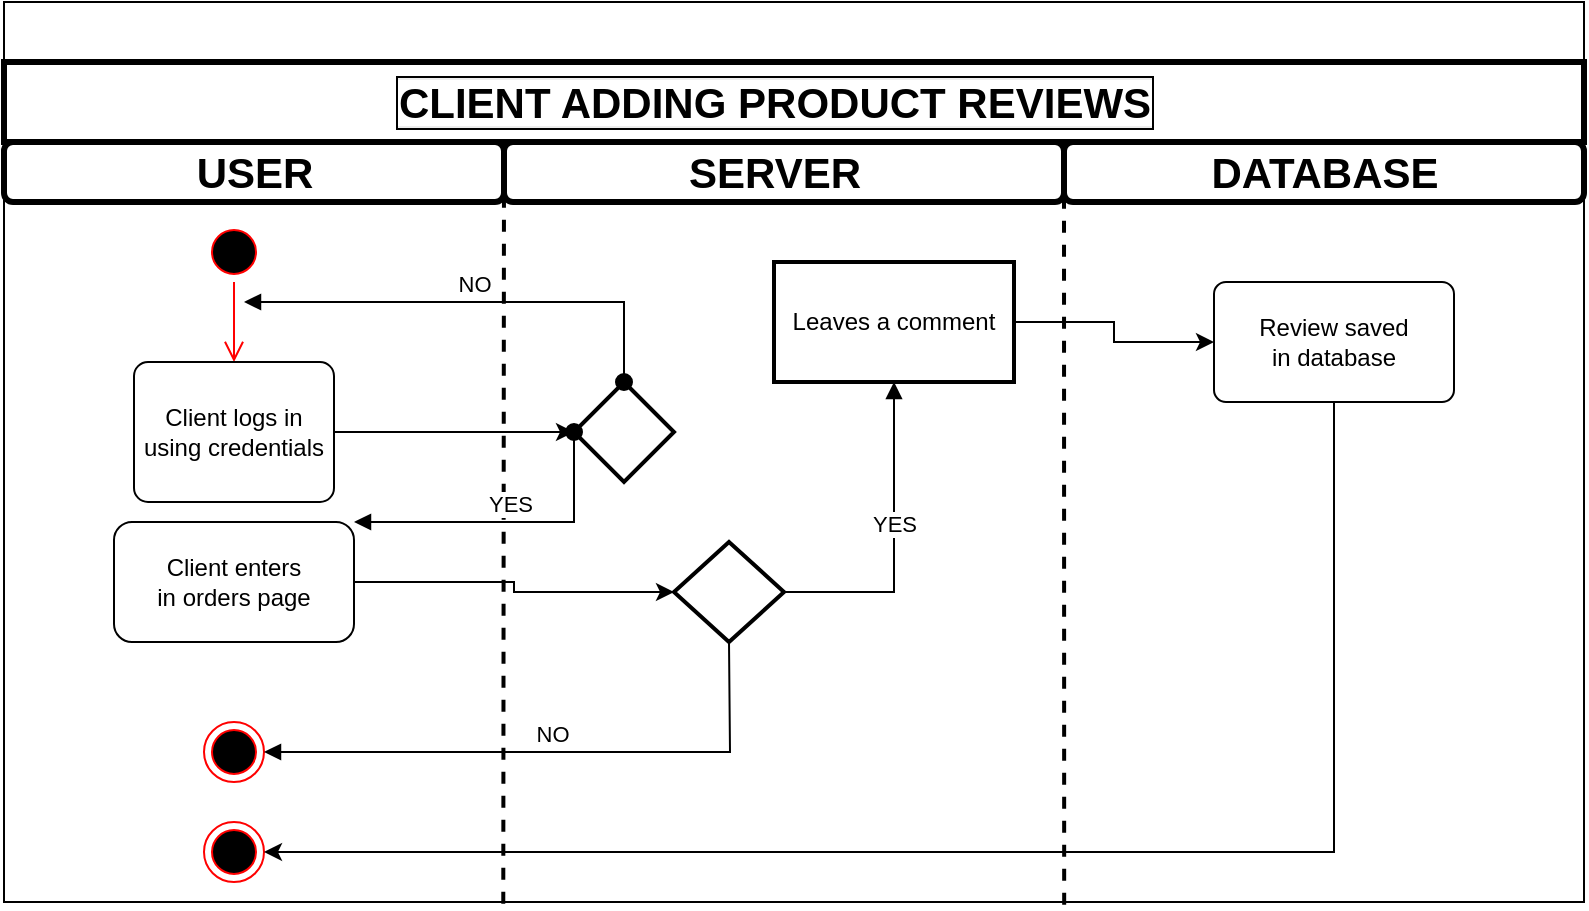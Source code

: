 <?xml version="1.0" encoding="UTF-8"?>
<mxfile version="18.0.1" type="device"><diagram id="L5hLdaRosyA88mIIeJF_" name="Page-1"><mxGraphModel dx="936" dy="1525" grid="1" gridSize="10" guides="1" tooltips="1" connect="1" arrows="1" fold="1" page="1" pageScale="1" pageWidth="850" pageHeight="1100" math="0" shadow="0"><root><mxCell id="0"/><mxCell id="1" parent="0"/><mxCell id="hXz7yTk3LS4BJlBI1gq3-2" value="" style="rounded=0;whiteSpace=wrap;html=1;fillColor=#FFFFFF;" parent="1" vertex="1"><mxGeometry x="40" y="-20" width="790" height="450" as="geometry"/></mxCell><mxCell id="hXz7yTk3LS4BJlBI1gq3-4" value="" style="rounded=0;whiteSpace=wrap;html=1;fontFamily=Helvetica;align=center;strokeWidth=3;fillColor=#FFFFFF;" parent="1" vertex="1"><mxGeometry x="40" y="10" width="790" height="40" as="geometry"/></mxCell><mxCell id="hXz7yTk3LS4BJlBI1gq3-5" value="&lt;font style=&quot;background-color: rgb(255, 255, 255);&quot;&gt;CLIENT ADDING PRODUCT REVIEWS&lt;/font&gt;" style="text;html=1;resizable=0;autosize=1;align=center;verticalAlign=middle;points=[];fillColor=none;strokeColor=none;rounded=0;fontFamily=Helvetica;fontSize=21;fontStyle=1;perimeterSpacing=0;horizontal=1;labelBorderColor=default;labelBackgroundColor=#EDEDED;" parent="1" vertex="1"><mxGeometry x="230" y="15" width="390" height="30" as="geometry"/></mxCell><mxCell id="hXz7yTk3LS4BJlBI1gq3-7" value="" style="rounded=1;whiteSpace=wrap;html=1;fontFamily=Helvetica;fontSize=21;strokeColor=#000000;strokeWidth=3;" parent="1" vertex="1"><mxGeometry x="40" y="50" width="250" height="30" as="geometry"/></mxCell><mxCell id="hXz7yTk3LS4BJlBI1gq3-8" value="" style="rounded=1;whiteSpace=wrap;html=1;fontFamily=Helvetica;fontSize=21;strokeColor=#000000;strokeWidth=3;labelBackgroundColor=#CCCCCC;" parent="1" vertex="1"><mxGeometry x="290" y="50" width="280" height="30" as="geometry"/></mxCell><mxCell id="hXz7yTk3LS4BJlBI1gq3-9" value="" style="rounded=1;whiteSpace=wrap;html=1;fontFamily=Helvetica;fontSize=21;strokeColor=#000000;strokeWidth=3;labelBackgroundColor=#CCCCCC;labelBorderColor=none;" parent="1" vertex="1"><mxGeometry x="570" y="50" width="260" height="30" as="geometry"/></mxCell><mxCell id="hXz7yTk3LS4BJlBI1gq3-10" value="USER" style="text;html=1;resizable=0;autosize=1;align=center;verticalAlign=middle;points=[];fillColor=none;strokeColor=none;rounded=0;fontFamily=Helvetica;fontSize=21;fontStyle=1" parent="1" vertex="1"><mxGeometry x="130" y="50" width="70" height="30" as="geometry"/></mxCell><mxCell id="hXz7yTk3LS4BJlBI1gq3-11" value="SERVER" style="text;html=1;resizable=0;autosize=1;align=center;verticalAlign=middle;points=[];fillColor=none;strokeColor=none;rounded=0;fontFamily=Helvetica;fontSize=21;fontStyle=1" parent="1" vertex="1"><mxGeometry x="375" y="50" width="100" height="30" as="geometry"/></mxCell><mxCell id="hXz7yTk3LS4BJlBI1gq3-12" value="DATABASE" style="text;html=1;resizable=0;autosize=1;align=center;verticalAlign=middle;points=[];fillColor=none;strokeColor=none;rounded=0;fontFamily=Helvetica;fontSize=21;fontStyle=1" parent="1" vertex="1"><mxGeometry x="635" y="50" width="130" height="30" as="geometry"/></mxCell><mxCell id="hXz7yTk3LS4BJlBI1gq3-13" value="" style="endArrow=none;html=1;rounded=0;fontFamily=Helvetica;fontSize=21;entryX=0;entryY=0.25;entryDx=0;entryDy=0;exitX=0.316;exitY=1.002;exitDx=0;exitDy=0;exitPerimeter=0;strokeWidth=2;dashed=1;" parent="1" source="hXz7yTk3LS4BJlBI1gq3-2" target="hXz7yTk3LS4BJlBI1gq3-8" edge="1"><mxGeometry width="50" height="50" relative="1" as="geometry"><mxPoint x="470" y="240" as="sourcePoint"/><mxPoint x="520" y="190" as="targetPoint"/></mxGeometry></mxCell><mxCell id="hXz7yTk3LS4BJlBI1gq3-14" value="" style="endArrow=none;html=1;rounded=0;fontFamily=Helvetica;fontSize=21;entryX=1;entryY=0.25;entryDx=0;entryDy=0;exitX=0.671;exitY=1.003;exitDx=0;exitDy=0;exitPerimeter=0;strokeWidth=2;dashed=1;" parent="1" source="hXz7yTk3LS4BJlBI1gq3-2" target="hXz7yTk3LS4BJlBI1gq3-8" edge="1"><mxGeometry width="50" height="50" relative="1" as="geometry"><mxPoint x="470" y="240" as="sourcePoint"/><mxPoint x="520" y="190" as="targetPoint"/></mxGeometry></mxCell><mxCell id="IkNqEK43_VEfcJNewFT2-2" value="" style="ellipse;html=1;shape=startState;fillColor=#000000;strokeColor=#ff0000;labelBackgroundColor=#FFFFFF;" parent="1" vertex="1"><mxGeometry x="140" y="90" width="30" height="30" as="geometry"/></mxCell><mxCell id="IkNqEK43_VEfcJNewFT2-3" value="" style="edgeStyle=orthogonalEdgeStyle;html=1;verticalAlign=bottom;endArrow=open;endSize=8;strokeColor=#ff0000;rounded=0;entryX=0.5;entryY=0;entryDx=0;entryDy=0;" parent="1" source="IkNqEK43_VEfcJNewFT2-2" target="IkNqEK43_VEfcJNewFT2-4" edge="1"><mxGeometry relative="1" as="geometry"><mxPoint x="155" y="185" as="targetPoint"/></mxGeometry></mxCell><mxCell id="gz_R1X_FKaRHvT9rbzzX-13" style="edgeStyle=orthogonalEdgeStyle;rounded=0;orthogonalLoop=1;jettySize=auto;html=1;entryX=0;entryY=0.5;entryDx=0;entryDy=0;entryPerimeter=0;" edge="1" parent="1" source="IkNqEK43_VEfcJNewFT2-4" target="gz_R1X_FKaRHvT9rbzzX-1"><mxGeometry relative="1" as="geometry"><mxPoint x="330" y="195" as="targetPoint"/></mxGeometry></mxCell><mxCell id="IkNqEK43_VEfcJNewFT2-4" value="Client logs in&lt;br&gt;using credentials" style="rounded=1;arcSize=10;whiteSpace=wrap;html=1;align=center;labelBackgroundColor=#FFFFFF;strokeColor=#000000;fillColor=#FFFFFF;" parent="1" vertex="1"><mxGeometry x="105" y="160" width="100" height="70" as="geometry"/></mxCell><mxCell id="IkNqEK43_VEfcJNewFT2-14" value="" style="ellipse;html=1;shape=endState;fillColor=#000000;strokeColor=#ff0000;labelBackgroundColor=#FFFFFF;" parent="1" vertex="1"><mxGeometry x="140" y="390" width="30" height="30" as="geometry"/></mxCell><mxCell id="IkNqEK43_VEfcJNewFT2-22" value="" style="ellipse;html=1;shape=endState;fillColor=#000000;strokeColor=#ff0000;labelBackgroundColor=#FFFFFF;" parent="1" vertex="1"><mxGeometry x="140" y="340" width="30" height="30" as="geometry"/></mxCell><mxCell id="gz_R1X_FKaRHvT9rbzzX-19" style="edgeStyle=orthogonalEdgeStyle;rounded=0;orthogonalLoop=1;jettySize=auto;html=1;entryX=1;entryY=0.5;entryDx=0;entryDy=0;" edge="1" parent="1" source="IkNqEK43_VEfcJNewFT2-52" target="IkNqEK43_VEfcJNewFT2-14"><mxGeometry relative="1" as="geometry"><Array as="points"><mxPoint x="705" y="405"/></Array></mxGeometry></mxCell><mxCell id="IkNqEK43_VEfcJNewFT2-52" value="Review saved&lt;br&gt;in database" style="whiteSpace=wrap;html=1;fillColor=#FFFFFF;strokeColor=#000000;rounded=1;arcSize=10;labelBackgroundColor=#FFFFFF;" parent="1" vertex="1"><mxGeometry x="645" y="120" width="120" height="60" as="geometry"/></mxCell><mxCell id="gz_R1X_FKaRHvT9rbzzX-1" value="" style="strokeWidth=2;html=1;shape=mxgraph.flowchart.decision;whiteSpace=wrap;" vertex="1" parent="1"><mxGeometry x="325" y="170" width="50" height="50" as="geometry"/></mxCell><mxCell id="gz_R1X_FKaRHvT9rbzzX-2" value="NO" style="html=1;verticalAlign=bottom;startArrow=oval;startFill=1;endArrow=block;startSize=8;rounded=0;exitX=0.5;exitY=0;exitDx=0;exitDy=0;exitPerimeter=0;" edge="1" parent="1" source="gz_R1X_FKaRHvT9rbzzX-1"><mxGeometry width="60" relative="1" as="geometry"><mxPoint x="400" y="180" as="sourcePoint"/><mxPoint x="160" y="130" as="targetPoint"/><Array as="points"><mxPoint x="350" y="130"/></Array></mxGeometry></mxCell><mxCell id="gz_R1X_FKaRHvT9rbzzX-3" value="YES" style="html=1;verticalAlign=bottom;startArrow=oval;startFill=1;endArrow=block;startSize=8;rounded=0;exitX=0;exitY=0.5;exitDx=0;exitDy=0;exitPerimeter=0;entryX=1;entryY=0;entryDx=0;entryDy=0;" edge="1" parent="1" source="gz_R1X_FKaRHvT9rbzzX-1" target="gz_R1X_FKaRHvT9rbzzX-4"><mxGeometry width="60" relative="1" as="geometry"><mxPoint x="400" y="180" as="sourcePoint"/><mxPoint x="460" y="170" as="targetPoint"/><Array as="points"><mxPoint x="325" y="240"/></Array></mxGeometry></mxCell><mxCell id="gz_R1X_FKaRHvT9rbzzX-12" style="edgeStyle=orthogonalEdgeStyle;rounded=0;orthogonalLoop=1;jettySize=auto;html=1;entryX=0;entryY=0.5;entryDx=0;entryDy=0;entryPerimeter=0;" edge="1" parent="1" source="gz_R1X_FKaRHvT9rbzzX-4" target="gz_R1X_FKaRHvT9rbzzX-8"><mxGeometry relative="1" as="geometry"/></mxCell><mxCell id="gz_R1X_FKaRHvT9rbzzX-4" value="Client enters&lt;br&gt;in orders page" style="rounded=1;whiteSpace=wrap;html=1;" vertex="1" parent="1"><mxGeometry x="95" y="240" width="120" height="60" as="geometry"/></mxCell><mxCell id="gz_R1X_FKaRHvT9rbzzX-8" value="" style="strokeWidth=2;html=1;shape=mxgraph.flowchart.decision;whiteSpace=wrap;" vertex="1" parent="1"><mxGeometry x="375" y="250" width="55" height="50" as="geometry"/></mxCell><mxCell id="gz_R1X_FKaRHvT9rbzzX-14" value="NO" style="html=1;verticalAlign=bottom;endArrow=block;rounded=0;entryX=1;entryY=0.5;entryDx=0;entryDy=0;exitX=0.5;exitY=1;exitDx=0;exitDy=0;exitPerimeter=0;" edge="1" parent="1" source="gz_R1X_FKaRHvT9rbzzX-8" target="IkNqEK43_VEfcJNewFT2-22"><mxGeometry width="80" relative="1" as="geometry"><mxPoint x="390" y="310" as="sourcePoint"/><mxPoint x="470" y="310" as="targetPoint"/><Array as="points"><mxPoint x="403" y="355"/></Array></mxGeometry></mxCell><mxCell id="gz_R1X_FKaRHvT9rbzzX-18" style="edgeStyle=orthogonalEdgeStyle;rounded=0;orthogonalLoop=1;jettySize=auto;html=1;entryX=0;entryY=0.5;entryDx=0;entryDy=0;" edge="1" parent="1" source="gz_R1X_FKaRHvT9rbzzX-15" target="IkNqEK43_VEfcJNewFT2-52"><mxGeometry relative="1" as="geometry"/></mxCell><mxCell id="gz_R1X_FKaRHvT9rbzzX-15" value="Leaves a comment" style="whiteSpace=wrap;html=1;strokeWidth=2;" vertex="1" parent="1"><mxGeometry x="425" y="110" width="120" height="60" as="geometry"/></mxCell><mxCell id="gz_R1X_FKaRHvT9rbzzX-17" value="YES" style="html=1;verticalAlign=bottom;endArrow=block;rounded=0;entryX=0.5;entryY=1;entryDx=0;entryDy=0;exitX=1;exitY=0.5;exitDx=0;exitDy=0;exitPerimeter=0;" edge="1" parent="1" source="gz_R1X_FKaRHvT9rbzzX-8" target="gz_R1X_FKaRHvT9rbzzX-15"><mxGeometry width="80" relative="1" as="geometry"><mxPoint x="410" y="190" as="sourcePoint"/><mxPoint x="490" y="190" as="targetPoint"/><Array as="points"><mxPoint x="485" y="275"/></Array></mxGeometry></mxCell></root></mxGraphModel></diagram></mxfile>